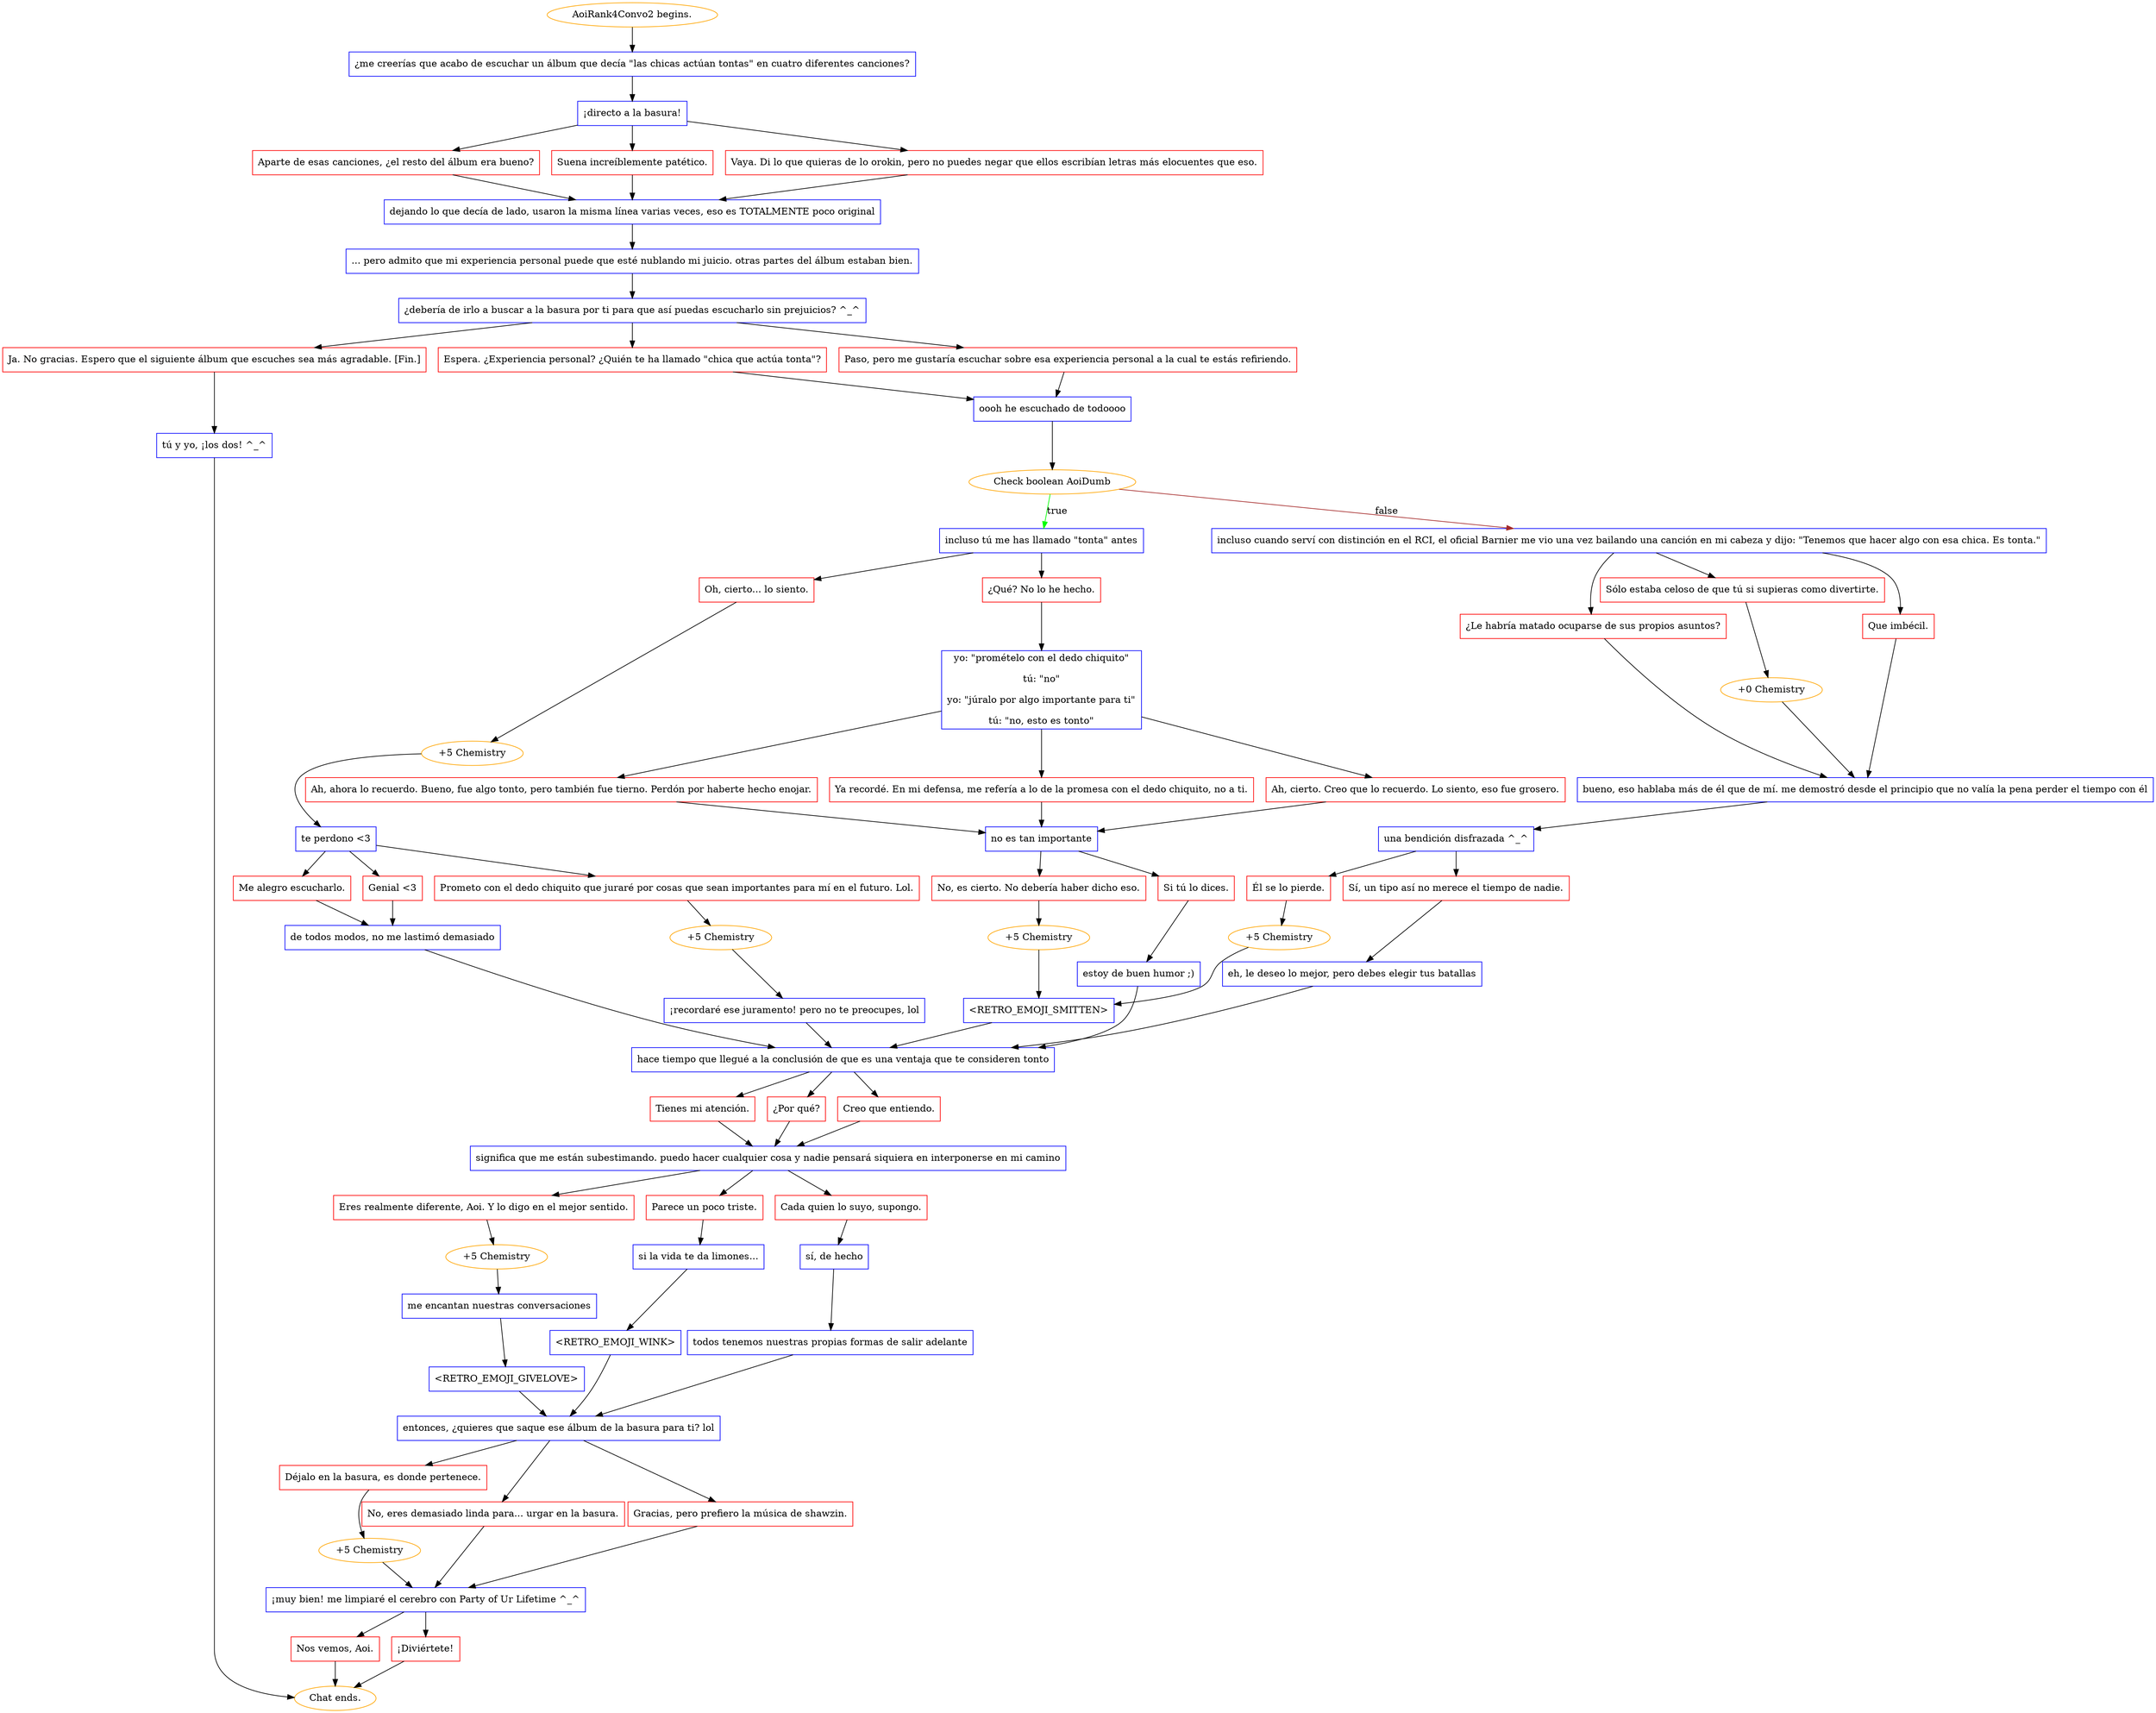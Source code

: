 digraph {
	"AoiRank4Convo2 begins." [color=orange];
		"AoiRank4Convo2 begins." -> j2202973855;
	j2202973855 [label="¿me creerías que acabo de escuchar un álbum que decía \"las chicas actúan tontas\" en cuatro diferentes canciones?",shape=box,color=blue];
		j2202973855 -> j598729908;
	j598729908 [label="¡directo a la basura!",shape=box,color=blue];
		j598729908 -> j797613188;
		j598729908 -> j2251326911;
		j598729908 -> j925906123;
	j797613188 [label="Aparte de esas canciones, ¿el resto del álbum era bueno?",shape=box,color=red];
		j797613188 -> j2795032678;
	j2251326911 [label="Suena increíblemente patético.",shape=box,color=red];
		j2251326911 -> j2795032678;
	j925906123 [label="Vaya. Di lo que quieras de lo orokin, pero no puedes negar que ellos escribían letras más elocuentes que eso.",shape=box,color=red];
		j925906123 -> j2795032678;
	j2795032678 [label="dejando lo que decía de lado, usaron la misma línea varias veces, eso es TOTALMENTE poco original",shape=box,color=blue];
		j2795032678 -> j2512407157;
	j2512407157 [label="... pero admito que mi experiencia personal puede que esté nublando mi juicio. otras partes del álbum estaban bien.",shape=box,color=blue];
		j2512407157 -> j3040362974;
	j3040362974 [label="¿debería de irlo a buscar a la basura por ti para que así puedas escucharlo sin prejuicios? ^_^",shape=box,color=blue];
		j3040362974 -> j2155459896;
		j3040362974 -> j1860304517;
		j3040362974 -> j1513359882;
	j2155459896 [label="Paso, pero me gustaría escuchar sobre esa experiencia personal a la cual te estás refiriendo.",shape=box,color=red];
		j2155459896 -> j2760464453;
	j1860304517 [label="Espera. ¿Experiencia personal? ¿Quién te ha llamado \"chica que actúa tonta\"?",shape=box,color=red];
		j1860304517 -> j2760464453;
	j1513359882 [label="Ja. No gracias. Espero que el siguiente álbum que escuches sea más agradable. [Fin.]",shape=box,color=red];
		j1513359882 -> j1497289006;
	j2760464453 [label="oooh he escuchado de todoooo",shape=box,color=blue];
		j2760464453 -> j627210173;
	j1497289006 [label="tú y yo, ¡los dos! ^_^",shape=box,color=blue];
		j1497289006 -> "Chat ends.";
	j627210173 [label="Check boolean AoiDumb",color=orange];
		j627210173 -> j1262504700 [label=true,color=green];
		j627210173 -> j2896813479 [label=false,color=brown];
	"Chat ends." [color=orange];
	j1262504700 [label="incluso tú me has llamado \"tonta\" antes",shape=box,color=blue];
		j1262504700 -> j1942209226;
		j1262504700 -> j2220264706;
	j2896813479 [label="incluso cuando serví con distinción en el RCI, el oficial Barnier me vio una vez bailando una canción en mi cabeza y dijo: \"Tenemos que hacer algo con esa chica. Es tonta.\"",shape=box,color=blue];
		j2896813479 -> j477785747;
		j2896813479 -> j4269341071;
		j2896813479 -> j3655846704;
	j1942209226 [label="¿Qué? No lo he hecho.",shape=box,color=red];
		j1942209226 -> j2640951727;
	j2220264706 [label="Oh, cierto... lo siento.",shape=box,color=red];
		j2220264706 -> j633965258;
	j477785747 [label="Que imbécil.",shape=box,color=red];
		j477785747 -> j3717652842;
	j4269341071 [label="Sólo estaba celoso de que tú si supieras como divertirte.",shape=box,color=red];
		j4269341071 -> j1664106837;
	j3655846704 [label="¿Le habría matado ocuparse de sus propios asuntos?",shape=box,color=red];
		j3655846704 -> j3717652842;
	j2640951727 [label="yo: \"promételo con el dedo chiquito\"
tú: \"no\"
yo: \"júralo por algo importante para ti\"
tú: \"no, esto es tonto\"",shape=box,color=blue];
		j2640951727 -> j709674454;
		j2640951727 -> j1142348123;
		j2640951727 -> j1118107893;
	j633965258 [label="+5 Chemistry",color=orange];
		j633965258 -> j294841998;
	j3717652842 [label="bueno, eso hablaba más de él que de mí. me demostró desde el principio que no valía la pena perder el tiempo con él",shape=box,color=blue];
		j3717652842 -> j2403970624;
	j1664106837 [label="+0 Chemistry",color=orange];
		j1664106837 -> j3717652842;
	j709674454 [label="Ya recordé. En mi defensa, me refería a lo de la promesa con el dedo chiquito, no a ti.",shape=box,color=red];
		j709674454 -> j1186879324;
	j1142348123 [label="Ah, cierto. Creo que lo recuerdo. Lo siento, eso fue grosero.",shape=box,color=red];
		j1142348123 -> j1186879324;
	j1118107893 [label="Ah, ahora lo recuerdo. Bueno, fue algo tonto, pero también fue tierno. Perdón por haberte hecho enojar.",shape=box,color=red];
		j1118107893 -> j1186879324;
	j294841998 [label="te perdono <3",shape=box,color=blue];
		j294841998 -> j1801725404;
		j294841998 -> j3097818989;
		j294841998 -> j3319859388;
	j2403970624 [label="una bendición disfrazada ^_^",shape=box,color=blue];
		j2403970624 -> j1751534979;
		j2403970624 -> j1575651631;
	j1186879324 [label="no es tan importante",shape=box,color=blue];
		j1186879324 -> j2802097161;
		j1186879324 -> j1736970599;
	j1801725404 [label="Prometo con el dedo chiquito que juraré por cosas que sean importantes para mí en el futuro. Lol.",shape=box,color=red];
		j1801725404 -> j265332887;
	j3097818989 [label="Genial <3",shape=box,color=red];
		j3097818989 -> j3935045334;
	j3319859388 [label="Me alegro escucharlo.",shape=box,color=red];
		j3319859388 -> j3935045334;
	j1751534979 [label="Él se lo pierde.",shape=box,color=red];
		j1751534979 -> j404274884;
	j1575651631 [label="Sí, un tipo así no merece el tiempo de nadie.",shape=box,color=red];
		j1575651631 -> j1648296287;
	j2802097161 [label="No, es cierto. No debería haber dicho eso.",shape=box,color=red];
		j2802097161 -> j3180661182;
	j1736970599 [label="Si tú lo dices.",shape=box,color=red];
		j1736970599 -> j2237737378;
	j265332887 [label="+5 Chemistry",color=orange];
		j265332887 -> j2814474891;
	j3935045334 [label="de todos modos, no me lastimó demasiado",shape=box,color=blue];
		j3935045334 -> j3792901442;
	j404274884 [label="+5 Chemistry",color=orange];
		j404274884 -> j2202590036;
	j1648296287 [label="eh, le deseo lo mejor, pero debes elegir tus batallas",shape=box,color=blue];
		j1648296287 -> j3792901442;
	j3180661182 [label="+5 Chemistry",color=orange];
		j3180661182 -> j2202590036;
	j2237737378 [label="estoy de buen humor ;)",shape=box,color=blue];
		j2237737378 -> j3792901442;
	j2814474891 [label="¡recordaré ese juramento! pero no te preocupes, lol",shape=box,color=blue];
		j2814474891 -> j3792901442;
	j3792901442 [label="hace tiempo que llegué a la conclusión de que es una ventaja que te consideren tonto",shape=box,color=blue];
		j3792901442 -> j3916264427;
		j3792901442 -> j1578386427;
		j3792901442 -> j154513580;
	j2202590036 [label="<RETRO_EMOJI_SMITTEN>",shape=box,color=blue];
		j2202590036 -> j3792901442;
	j3916264427 [label="¿Por qué?",shape=box,color=red];
		j3916264427 -> j3080458093;
	j1578386427 [label="Creo que entiendo.",shape=box,color=red];
		j1578386427 -> j3080458093;
	j154513580 [label="Tienes mi atención.",shape=box,color=red];
		j154513580 -> j3080458093;
	j3080458093 [label="significa que me están subestimando. puedo hacer cualquier cosa y nadie pensará siquiera en interponerse en mi camino",shape=box,color=blue];
		j3080458093 -> j3188682433;
		j3080458093 -> j1371748458;
		j3080458093 -> j890276769;
	j3188682433 [label="Parece un poco triste.",shape=box,color=red];
		j3188682433 -> j1467464204;
	j1371748458 [label="Eres realmente diferente, Aoi. Y lo digo en el mejor sentido.",shape=box,color=red];
		j1371748458 -> j770198563;
	j890276769 [label="Cada quien lo suyo, supongo.",shape=box,color=red];
		j890276769 -> j1498970397;
	j1467464204 [label="si la vida te da limones...",shape=box,color=blue];
		j1467464204 -> j1887778783;
	j770198563 [label="+5 Chemistry",color=orange];
		j770198563 -> j1003270661;
	j1498970397 [label="sí, de hecho",shape=box,color=blue];
		j1498970397 -> j475848579;
	j1887778783 [label="<RETRO_EMOJI_WINK>",shape=box,color=blue];
		j1887778783 -> j3874712947;
	j1003270661 [label="me encantan nuestras conversaciones",shape=box,color=blue];
		j1003270661 -> j614245875;
	j475848579 [label="todos tenemos nuestras propias formas de salir adelante",shape=box,color=blue];
		j475848579 -> j3874712947;
	j3874712947 [label="entonces, ¿quieres que saque ese álbum de la basura para ti? lol",shape=box,color=blue];
		j3874712947 -> j4091404760;
		j3874712947 -> j4220003424;
		j3874712947 -> j3313374639;
	j614245875 [label="<RETRO_EMOJI_GIVELOVE>",shape=box,color=blue];
		j614245875 -> j3874712947;
	j4091404760 [label="No, eres demasiado linda para... urgar en la basura.",shape=box,color=red];
		j4091404760 -> j2159145512;
	j4220003424 [label="Déjalo en la basura, es donde pertenece.",shape=box,color=red];
		j4220003424 -> j1395796826;
	j3313374639 [label="Gracias, pero prefiero la música de shawzin.",shape=box,color=red];
		j3313374639 -> j2159145512;
	j2159145512 [label="¡muy bien! me limpiaré el cerebro con Party of Ur Lifetime ^_^",shape=box,color=blue];
		j2159145512 -> j2676885630;
		j2159145512 -> j2474435594;
	j1395796826 [label="+5 Chemistry",color=orange];
		j1395796826 -> j2159145512;
	j2676885630 [label="¡Diviértete!",shape=box,color=red];
		j2676885630 -> "Chat ends.";
	j2474435594 [label="Nos vemos, Aoi.",shape=box,color=red];
		j2474435594 -> "Chat ends.";
}